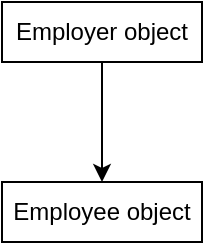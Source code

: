 <mxfile>
    <diagram id="vfPjIXV7-_8xSIX4Z5ZD" name="Page-1">
        <mxGraphModel dx="1056" dy="491" grid="1" gridSize="10" guides="1" tooltips="1" connect="1" arrows="1" fold="1" page="1" pageScale="1" pageWidth="850" pageHeight="1100" math="0" shadow="0">
            <root>
                <mxCell id="0"/>
                <mxCell id="1" parent="0"/>
                <mxCell id="4" style="edgeStyle=none;html=1;exitX=0.5;exitY=1;exitDx=0;exitDy=0;entryX=0.5;entryY=0;entryDx=0;entryDy=0;" edge="1" parent="1" source="2" target="3">
                    <mxGeometry relative="1" as="geometry"/>
                </mxCell>
                <mxCell id="2" value="Employer object" style="rounded=0;whiteSpace=wrap;html=1;" vertex="1" parent="1">
                    <mxGeometry x="230" y="140" width="100" height="30" as="geometry"/>
                </mxCell>
                <mxCell id="3" value="Employee object" style="rounded=0;whiteSpace=wrap;html=1;" vertex="1" parent="1">
                    <mxGeometry x="230" y="230" width="100" height="30" as="geometry"/>
                </mxCell>
            </root>
        </mxGraphModel>
    </diagram>
</mxfile>